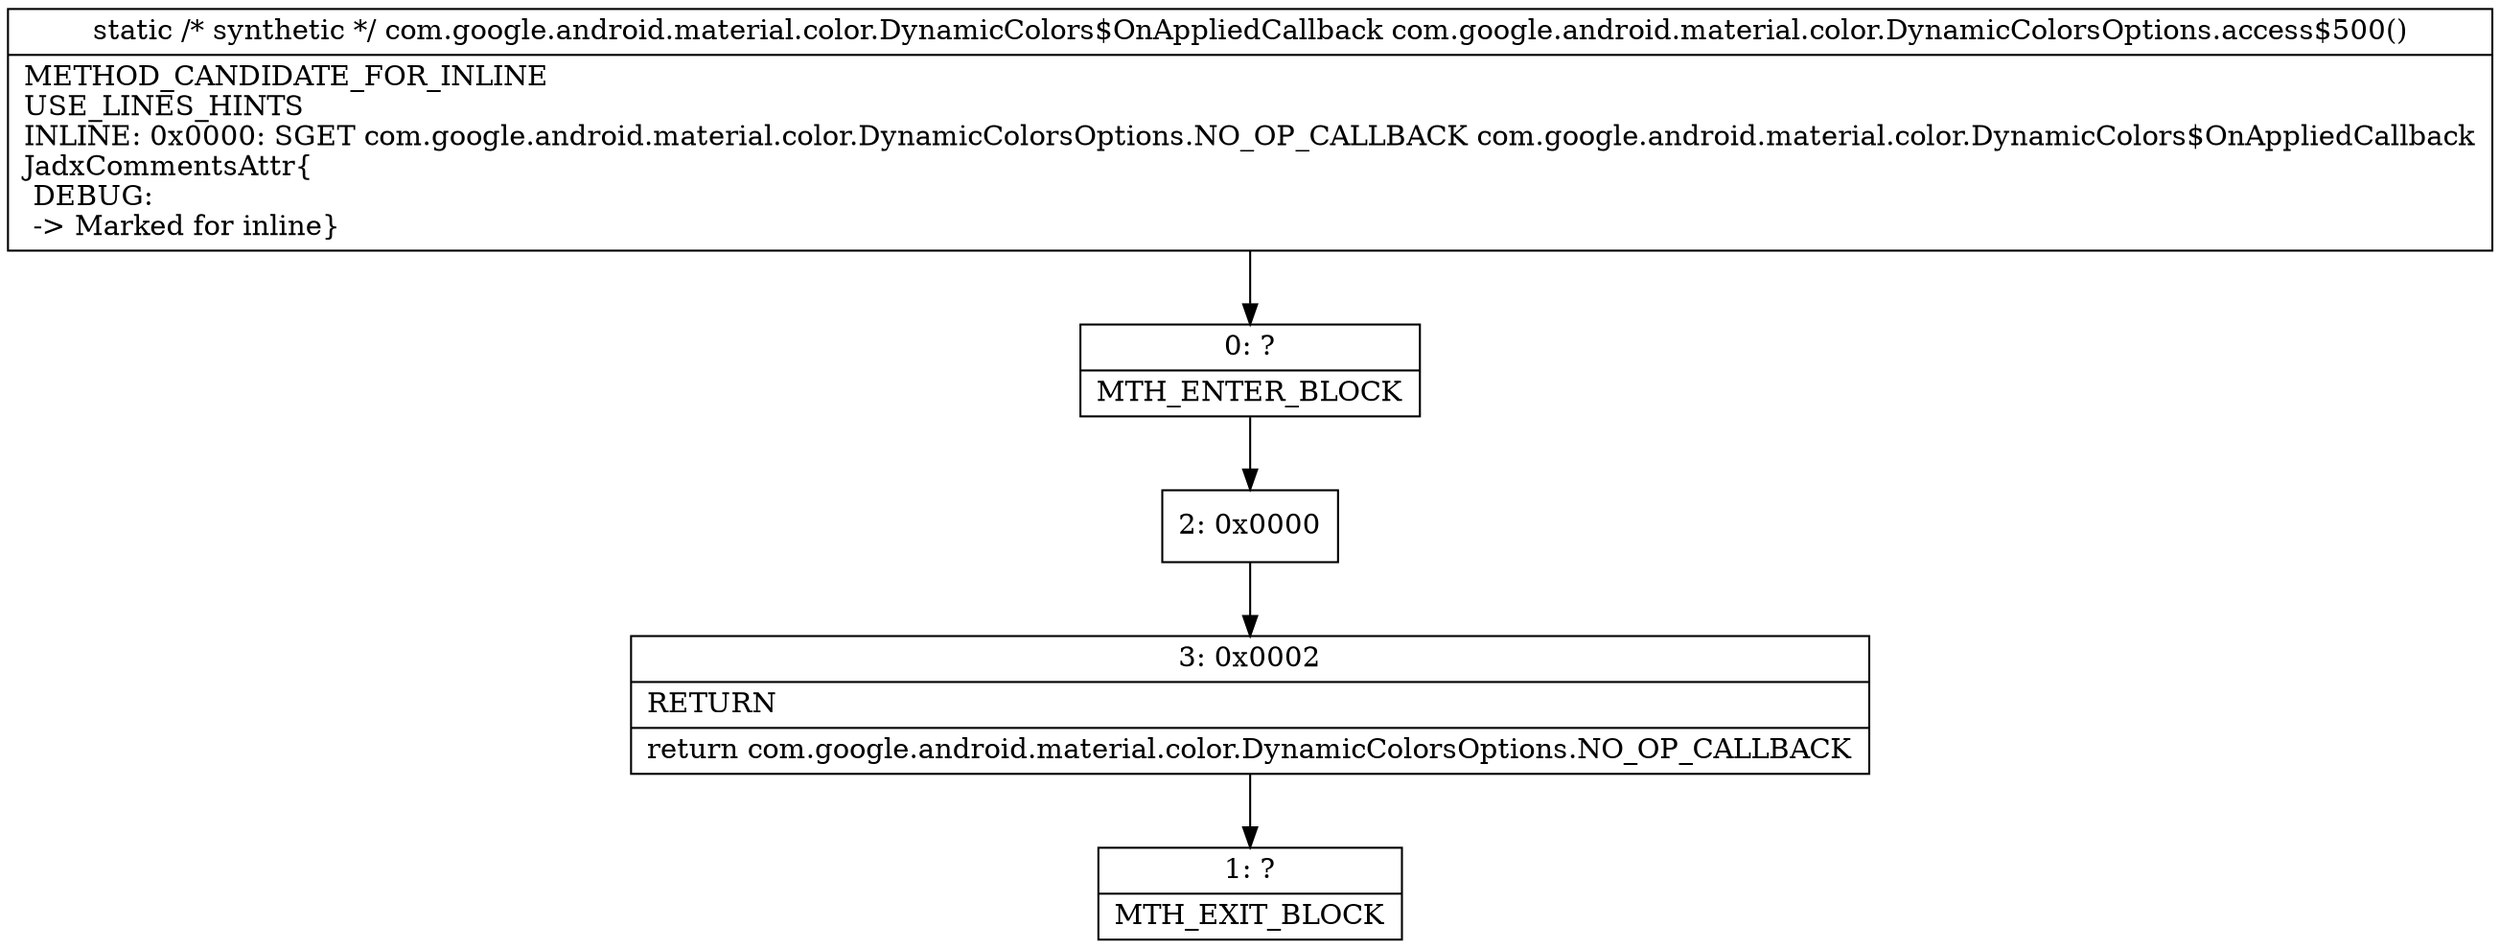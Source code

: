 digraph "CFG forcom.google.android.material.color.DynamicColorsOptions.access$500()Lcom\/google\/android\/material\/color\/DynamicColors$OnAppliedCallback;" {
Node_0 [shape=record,label="{0\:\ ?|MTH_ENTER_BLOCK\l}"];
Node_2 [shape=record,label="{2\:\ 0x0000}"];
Node_3 [shape=record,label="{3\:\ 0x0002|RETURN\l|return com.google.android.material.color.DynamicColorsOptions.NO_OP_CALLBACK\l}"];
Node_1 [shape=record,label="{1\:\ ?|MTH_EXIT_BLOCK\l}"];
MethodNode[shape=record,label="{static \/* synthetic *\/ com.google.android.material.color.DynamicColors$OnAppliedCallback com.google.android.material.color.DynamicColorsOptions.access$500()  | METHOD_CANDIDATE_FOR_INLINE\lUSE_LINES_HINTS\lINLINE: 0x0000: SGET   com.google.android.material.color.DynamicColorsOptions.NO_OP_CALLBACK com.google.android.material.color.DynamicColors$OnAppliedCallback\lJadxCommentsAttr\{\l DEBUG: \l \-\> Marked for inline\}\l}"];
MethodNode -> Node_0;Node_0 -> Node_2;
Node_2 -> Node_3;
Node_3 -> Node_1;
}

